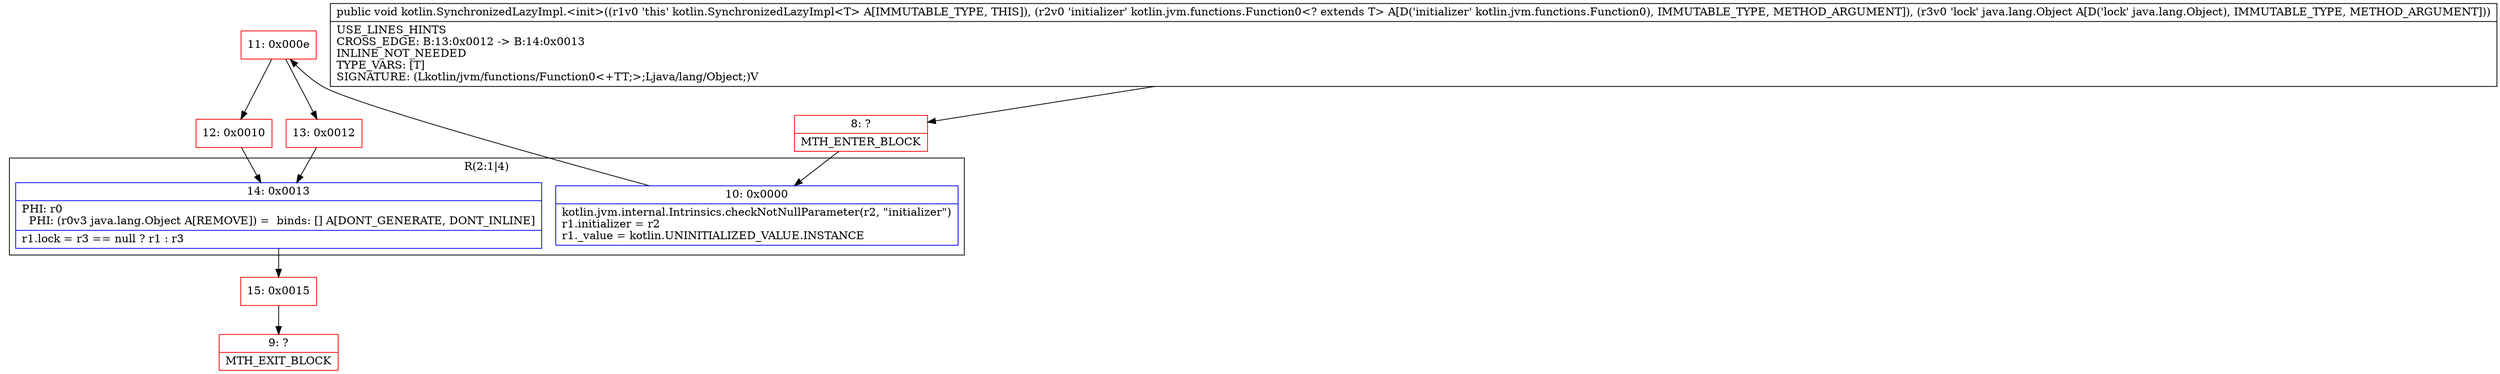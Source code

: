 digraph "CFG forkotlin.SynchronizedLazyImpl.\<init\>(Lkotlin\/jvm\/functions\/Function0;Ljava\/lang\/Object;)V" {
subgraph cluster_Region_1853019740 {
label = "R(2:1|4)";
node [shape=record,color=blue];
Node_10 [shape=record,label="{10\:\ 0x0000|kotlin.jvm.internal.Intrinsics.checkNotNullParameter(r2, \"initializer\")\lr1.initializer = r2\lr1._value = kotlin.UNINITIALIZED_VALUE.INSTANCE\l}"];
Node_14 [shape=record,label="{14\:\ 0x0013|PHI: r0 \l  PHI: (r0v3 java.lang.Object A[REMOVE]) =  binds: [] A[DONT_GENERATE, DONT_INLINE]\l|r1.lock = r3 == null ? r1 : r3\l}"];
}
Node_8 [shape=record,color=red,label="{8\:\ ?|MTH_ENTER_BLOCK\l}"];
Node_11 [shape=record,color=red,label="{11\:\ 0x000e}"];
Node_12 [shape=record,color=red,label="{12\:\ 0x0010}"];
Node_15 [shape=record,color=red,label="{15\:\ 0x0015}"];
Node_9 [shape=record,color=red,label="{9\:\ ?|MTH_EXIT_BLOCK\l}"];
Node_13 [shape=record,color=red,label="{13\:\ 0x0012}"];
MethodNode[shape=record,label="{public void kotlin.SynchronizedLazyImpl.\<init\>((r1v0 'this' kotlin.SynchronizedLazyImpl\<T\> A[IMMUTABLE_TYPE, THIS]), (r2v0 'initializer' kotlin.jvm.functions.Function0\<? extends T\> A[D('initializer' kotlin.jvm.functions.Function0), IMMUTABLE_TYPE, METHOD_ARGUMENT]), (r3v0 'lock' java.lang.Object A[D('lock' java.lang.Object), IMMUTABLE_TYPE, METHOD_ARGUMENT]))  | USE_LINES_HINTS\lCROSS_EDGE: B:13:0x0012 \-\> B:14:0x0013\lINLINE_NOT_NEEDED\lTYPE_VARS: [T]\lSIGNATURE: (Lkotlin\/jvm\/functions\/Function0\<+TT;\>;Ljava\/lang\/Object;)V\l}"];
MethodNode -> Node_8;Node_10 -> Node_11;
Node_14 -> Node_15;
Node_8 -> Node_10;
Node_11 -> Node_12;
Node_11 -> Node_13;
Node_12 -> Node_14;
Node_15 -> Node_9;
Node_13 -> Node_14;
}

